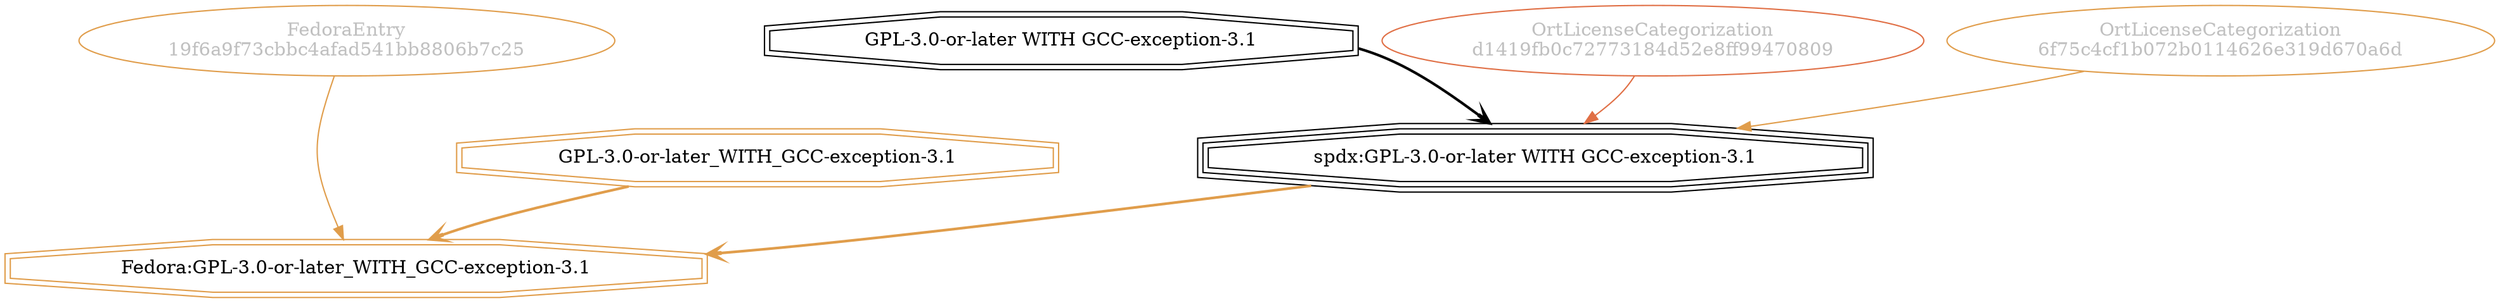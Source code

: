 strict digraph {
    node [shape=box];
    graph [splines=curved];
    6704 [label="FedoraEntry\n19f6a9f73cbbc4afad541bb8806b7c25"
         ,fontcolor=gray
         ,color="#e09d4b"
         ,fillcolor="beige;1"
         ,shape=ellipse];
    6705 [label="Fedora:GPL-3.0-or-later_WITH_GCC-exception-3.1"
         ,color="#e09d4b"
         ,shape=doubleoctagon];
    6706 [label="GPL-3.0-or-later_WITH_GCC-exception-3.1"
         ,color="#e09d4b"
         ,shape=doubleoctagon];
    6707 [label="spdx:GPL-3.0-or-later WITH GCC-exception-3.1"
         ,shape=tripleoctagon];
    6708 [label="GPL-3.0-or-later WITH GCC-exception-3.1"
         ,shape=doubleoctagon];
    28729 [label="OrtLicenseCategorization\nd1419fb0c72773184d52e8ff99470809"
          ,fontcolor=gray
          ,color="#e06f45"
          ,fillcolor="beige;1"
          ,shape=ellipse];
    35502 [label="OrtLicenseCategorization\n6f75c4cf1b072b0114626e319d670a6d"
          ,fontcolor=gray
          ,color="#e09d4b"
          ,fillcolor="beige;1"
          ,shape=ellipse];
    6704 -> 6705 [weight=0.5
                 ,color="#e09d4b"];
    6706 -> 6705 [style=bold
                 ,arrowhead=vee
                 ,weight=0.7
                 ,color="#e09d4b"];
    6707 -> 6705 [style=bold
                 ,arrowhead=vee
                 ,weight=0.7
                 ,color="#e09d4b"];
    6708 -> 6707 [style=bold
                 ,arrowhead=vee
                 ,weight=0.7];
    28729 -> 6707 [weight=0.5
                  ,color="#e06f45"];
    35502 -> 6707 [weight=0.5
                  ,color="#e09d4b"];
}

